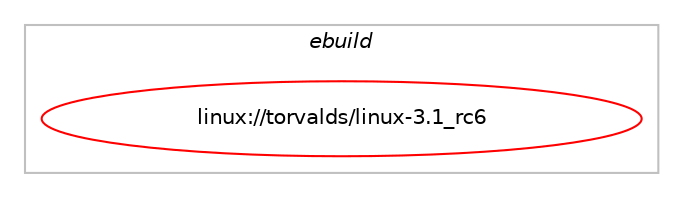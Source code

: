 digraph prolog {

# *************
# Graph options
# *************

newrank=true;
concentrate=true;
compound=true;
graph [rankdir=LR,fontname=Helvetica,fontsize=10,ranksep=1.5];#, ranksep=2.5, nodesep=0.2];
edge  [arrowhead=vee];
node  [fontname=Helvetica,fontsize=10];

# **********
# The ebuild
# **********

subgraph cluster_leftcol {
color=gray;
label=<<i>ebuild</i>>;
id [label="linux://torvalds/linux-3.1_rc6", color=red, width=4, href="../torvalds/linux-3.1_rc6.svg"];
}

# ****************
# The dependencies
# ****************

subgraph cluster_midcol {
color=gray;
label=<<i>dependencies</i>>;
subgraph cluster_compile {
fillcolor="#eeeeee";
style=filled;
label=<<i>compile</i>>;
}
subgraph cluster_compileandrun {
fillcolor="#eeeeee";
style=filled;
label=<<i>compile and run</i>>;
}
subgraph cluster_run {
fillcolor="#eeeeee";
style=filled;
label=<<i>run</i>>;
}
}

# **************
# The candidates
# **************

subgraph cluster_choices {
rank=same;
color=gray;
label=<<i>candidates</i>>;

}

}
